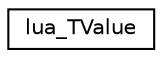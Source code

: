 digraph "Graphical Class Hierarchy"
{
  edge [fontname="Helvetica",fontsize="10",labelfontname="Helvetica",labelfontsize="10"];
  node [fontname="Helvetica",fontsize="10",shape=record];
  rankdir="LR";
  Node1 [label="lua_TValue",height=0.2,width=0.4,color="black", fillcolor="white", style="filled",URL="$structlua___t_value.html"];
}
